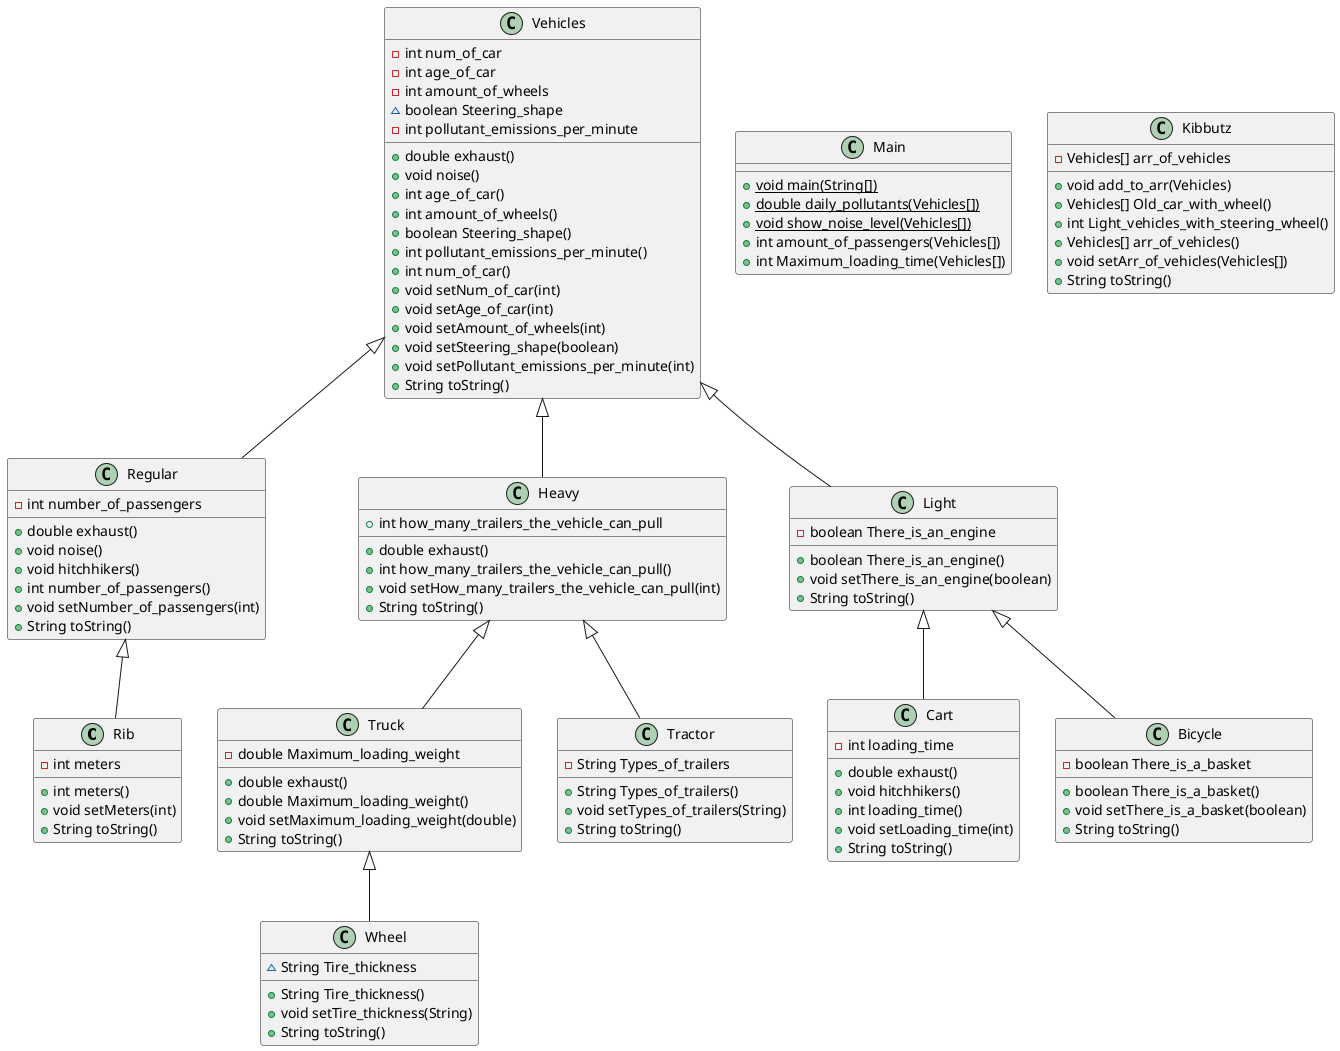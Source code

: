 @startuml
class Rib {
- int meters
+ int meters()
+ void setMeters(int)
+ String toString()
}


class Cart {
- int loading_time
+ double exhaust()
+ void hitchhikers()
+ int loading_time()
+ void setLoading_time(int)
+ String toString()
}


class Main {
+ {static} void main(String[])
+ {static} double daily_pollutants(Vehicles[])
+ {static} void show_noise_level(Vehicles[])
+ int amount_of_passengers(Vehicles[])
+ int Maximum_loading_time(Vehicles[])
}

class Regular {
- int number_of_passengers
+ double exhaust()
+ void noise()
+ void hitchhikers()
+ int number_of_passengers()
+ void setNumber_of_passengers(int)
+ String toString()
}


class Heavy {
+ int how_many_trailers_the_vehicle_can_pull
+ double exhaust()
+ int how_many_trailers_the_vehicle_can_pull()
+ void setHow_many_trailers_the_vehicle_can_pull(int)
+ String toString()
}


class Truck {
- double Maximum_loading_weight
+ double exhaust()
+ double Maximum_loading_weight()
+ void setMaximum_loading_weight(double)
+ String toString()
}


class Bicycle {
- boolean There_is_a_basket
+ boolean There_is_a_basket()
+ void setThere_is_a_basket(boolean)
+ String toString()
}


class Light {
- boolean There_is_an_engine
+ boolean There_is_an_engine()
+ void setThere_is_an_engine(boolean)
+ String toString()
}


class Wheel {
~ String Tire_thickness
+ String Tire_thickness()
+ void setTire_thickness(String)
+ String toString()
}


class Tractor {
- String Types_of_trailers
+ String Types_of_trailers()
+ void setTypes_of_trailers(String)
+ String toString()
}


class Kibbutz {
- Vehicles[] arr_of_vehicles
+ void add_to_arr(Vehicles)
+ Vehicles[] Old_car_with_wheel()
+ int Light_vehicles_with_steering_wheel()
+ Vehicles[] arr_of_vehicles()
+ void setArr_of_vehicles(Vehicles[])
+ String toString()
}


class Vehicles {
- int num_of_car
- int age_of_car
- int amount_of_wheels
~ boolean Steering_shape
- int pollutant_emissions_per_minute
+ double exhaust()
+ void noise()
+ int age_of_car()
+ int amount_of_wheels()
+ boolean Steering_shape()
+ int pollutant_emissions_per_minute()
+ int num_of_car()
+ void setNum_of_car(int)
+ void setAge_of_car(int)
+ void setAmount_of_wheels(int)
+ void setSteering_shape(boolean)
+ void setPollutant_emissions_per_minute(int)
+ String toString()
}




Regular <|-- Rib
Light <|-- Cart
Vehicles <|-- Regular
Vehicles <|-- Heavy
Heavy <|-- Truck
Light <|-- Bicycle
Vehicles <|-- Light
Truck <|-- Wheel
Heavy <|-- Tractor
@enduml